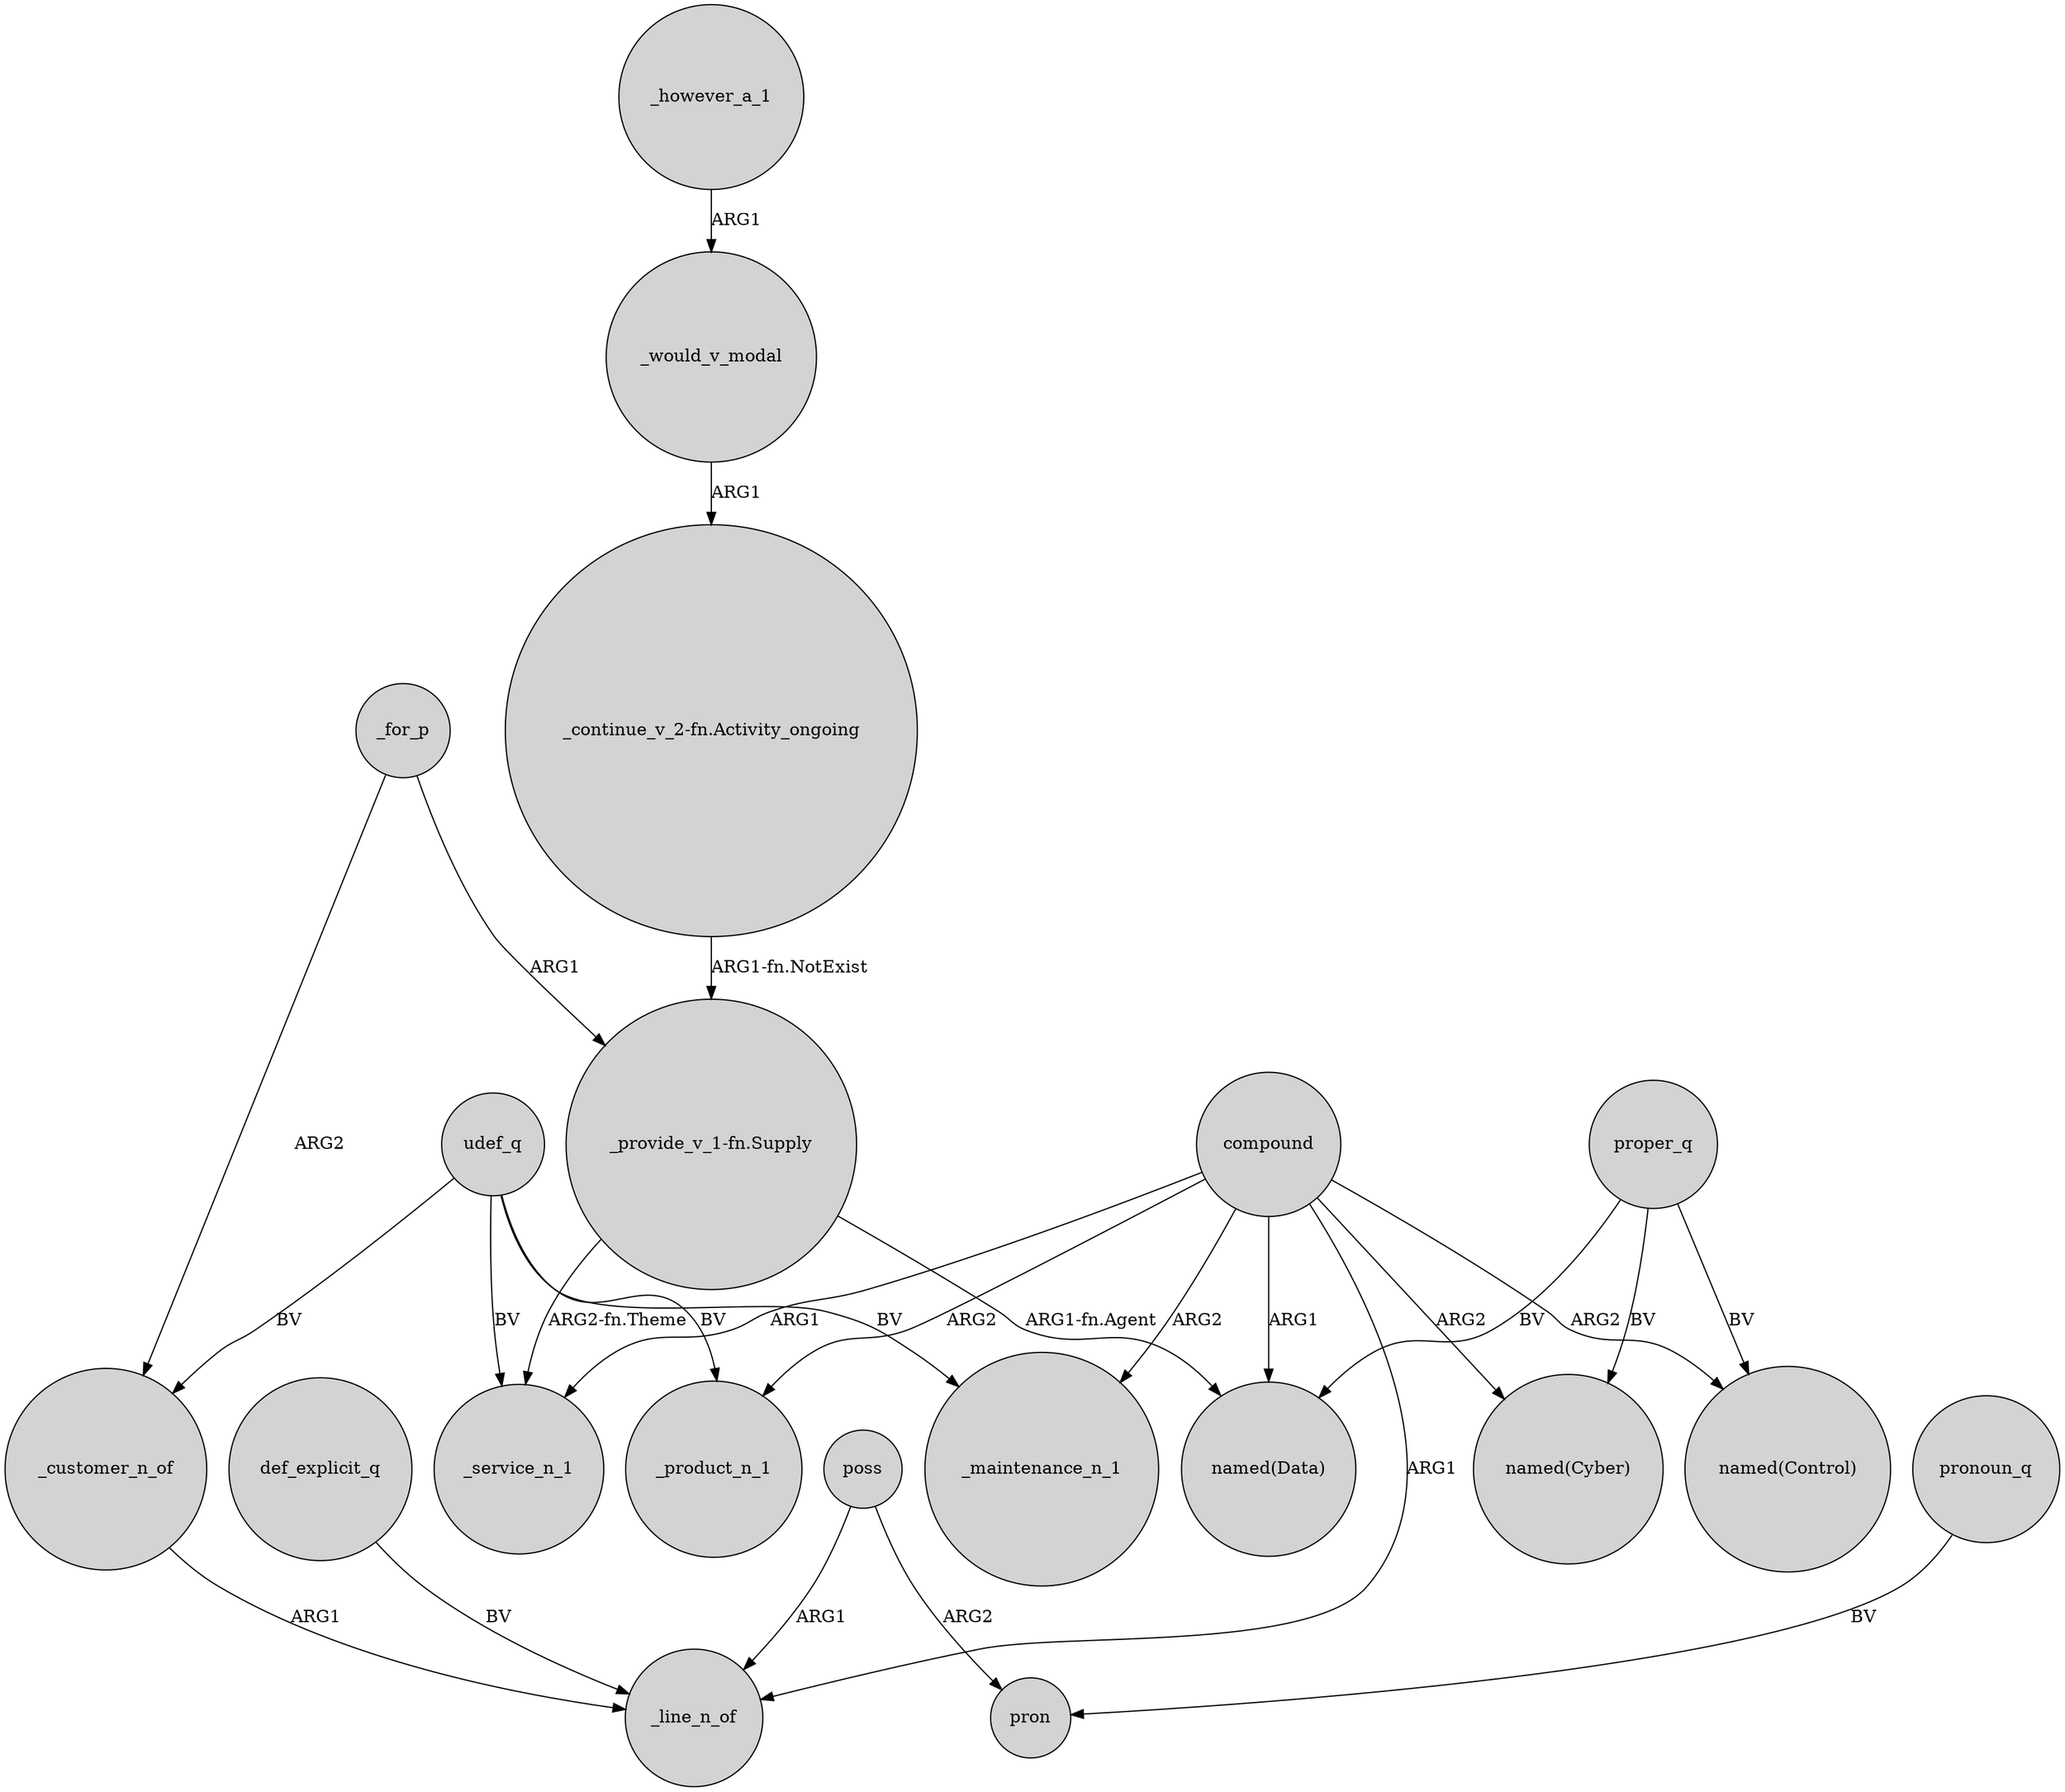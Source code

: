 digraph {
	node [shape=circle style=filled]
	"_continue_v_2-fn.Activity_ongoing" -> "_provide_v_1-fn.Supply" [label="ARG1-fn.NotExist"]
	"_provide_v_1-fn.Supply" -> _service_n_1 [label="ARG2-fn.Theme"]
	poss -> pron [label=ARG2]
	def_explicit_q -> _line_n_of [label=BV]
	"_provide_v_1-fn.Supply" -> "named(Data)" [label="ARG1-fn.Agent"]
	compound -> "named(Control)" [label=ARG2]
	_for_p -> _customer_n_of [label=ARG2]
	proper_q -> "named(Control)" [label=BV]
	compound -> _product_n_1 [label=ARG2]
	pronoun_q -> pron [label=BV]
	proper_q -> "named(Cyber)" [label=BV]
	compound -> _line_n_of [label=ARG1]
	udef_q -> _service_n_1 [label=BV]
	poss -> _line_n_of [label=ARG1]
	proper_q -> "named(Data)" [label=BV]
	_would_v_modal -> "_continue_v_2-fn.Activity_ongoing" [label=ARG1]
	compound -> "named(Data)" [label=ARG1]
	compound -> _maintenance_n_1 [label=ARG2]
	udef_q -> _maintenance_n_1 [label=BV]
	udef_q -> _customer_n_of [label=BV]
	_however_a_1 -> _would_v_modal [label=ARG1]
	_customer_n_of -> _line_n_of [label=ARG1]
	compound -> "named(Cyber)" [label=ARG2]
	_for_p -> "_provide_v_1-fn.Supply" [label=ARG1]
	udef_q -> _product_n_1 [label=BV]
	compound -> _service_n_1 [label=ARG1]
}
